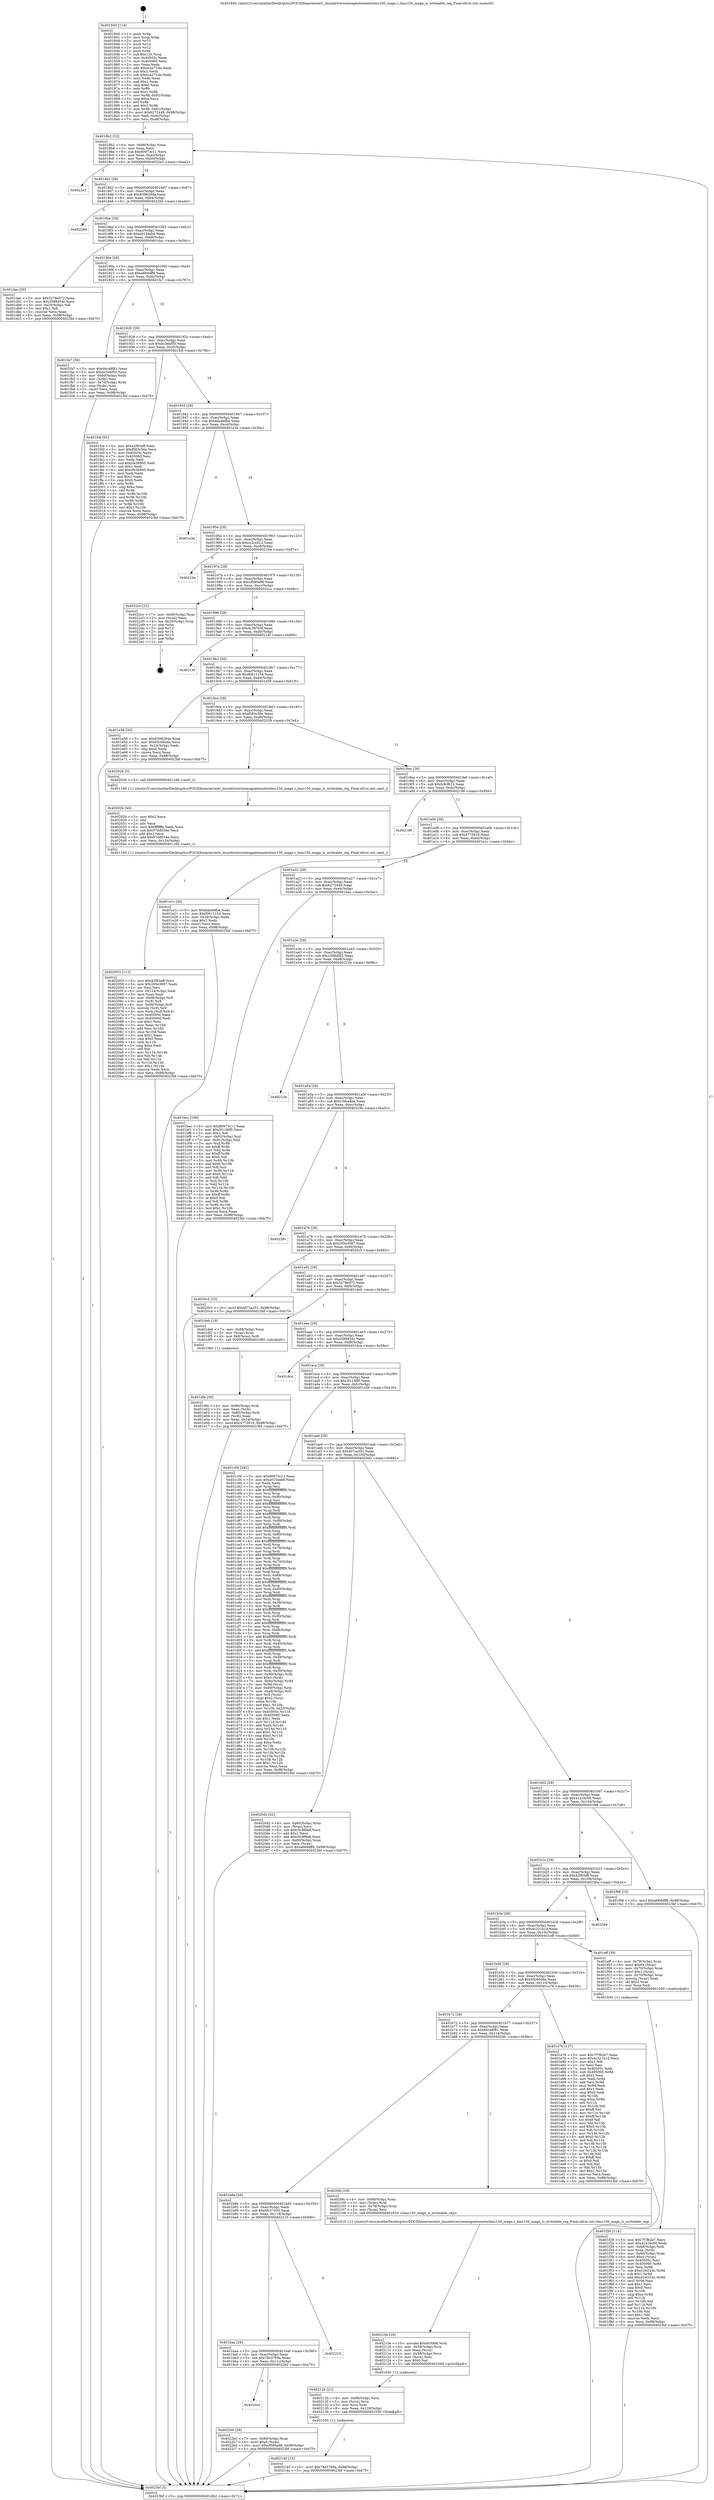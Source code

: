 digraph "0x401840" {
  label = "0x401840 (/mnt/c/Users/mathe/Desktop/tcc/POCII/binaries/extr_linuxdriversiiomagnetometerbmc150_magn.c_bmc150_magn_is_writeable_reg_Final-ollvm.out::main(0))"
  labelloc = "t"
  node[shape=record]

  Entry [label="",width=0.3,height=0.3,shape=circle,fillcolor=black,style=filled]
  "0x4018b2" [label="{
     0x4018b2 [32]\l
     | [instrs]\l
     &nbsp;&nbsp;0x4018b2 \<+6\>: mov -0x98(%rbp),%eax\l
     &nbsp;&nbsp;0x4018b8 \<+2\>: mov %eax,%ecx\l
     &nbsp;&nbsp;0x4018ba \<+6\>: sub $0x80973c11,%ecx\l
     &nbsp;&nbsp;0x4018c0 \<+6\>: mov %eax,-0xac(%rbp)\l
     &nbsp;&nbsp;0x4018c6 \<+6\>: mov %ecx,-0xb0(%rbp)\l
     &nbsp;&nbsp;0x4018cc \<+6\>: je 00000000004022e2 \<main+0xaa2\>\l
  }"]
  "0x4022e2" [label="{
     0x4022e2\l
  }", style=dashed]
  "0x4018d2" [label="{
     0x4018d2 [28]\l
     | [instrs]\l
     &nbsp;&nbsp;0x4018d2 \<+5\>: jmp 00000000004018d7 \<main+0x97\>\l
     &nbsp;&nbsp;0x4018d7 \<+6\>: mov -0xac(%rbp),%eax\l
     &nbsp;&nbsp;0x4018dd \<+5\>: sub $0x9398294a,%eax\l
     &nbsp;&nbsp;0x4018e2 \<+6\>: mov %eax,-0xb4(%rbp)\l
     &nbsp;&nbsp;0x4018e8 \<+6\>: je 000000000040228d \<main+0xa4d\>\l
  }"]
  Exit [label="",width=0.3,height=0.3,shape=circle,fillcolor=black,style=filled,peripheries=2]
  "0x40228d" [label="{
     0x40228d\l
  }", style=dashed]
  "0x4018ee" [label="{
     0x4018ee [28]\l
     | [instrs]\l
     &nbsp;&nbsp;0x4018ee \<+5\>: jmp 00000000004018f3 \<main+0xb3\>\l
     &nbsp;&nbsp;0x4018f3 \<+6\>: mov -0xac(%rbp),%eax\l
     &nbsp;&nbsp;0x4018f9 \<+5\>: sub $0xa015eab6,%eax\l
     &nbsp;&nbsp;0x4018fe \<+6\>: mov %eax,-0xb8(%rbp)\l
     &nbsp;&nbsp;0x401904 \<+6\>: je 0000000000401dac \<main+0x56c\>\l
  }"]
  "0x401bc6" [label="{
     0x401bc6\l
  }", style=dashed]
  "0x401dac" [label="{
     0x401dac [30]\l
     | [instrs]\l
     &nbsp;&nbsp;0x401dac \<+5\>: mov $0x3278e072,%eax\l
     &nbsp;&nbsp;0x401db1 \<+5\>: mov $0x3588454c,%ecx\l
     &nbsp;&nbsp;0x401db6 \<+3\>: mov -0x25(%rbp),%dl\l
     &nbsp;&nbsp;0x401db9 \<+3\>: test $0x1,%dl\l
     &nbsp;&nbsp;0x401dbc \<+3\>: cmovne %ecx,%eax\l
     &nbsp;&nbsp;0x401dbf \<+6\>: mov %eax,-0x98(%rbp)\l
     &nbsp;&nbsp;0x401dc5 \<+5\>: jmp 00000000004023bf \<main+0xb7f\>\l
  }"]
  "0x40190a" [label="{
     0x40190a [28]\l
     | [instrs]\l
     &nbsp;&nbsp;0x40190a \<+5\>: jmp 000000000040190f \<main+0xcf\>\l
     &nbsp;&nbsp;0x40190f \<+6\>: mov -0xac(%rbp),%eax\l
     &nbsp;&nbsp;0x401915 \<+5\>: sub $0xa669dff9,%eax\l
     &nbsp;&nbsp;0x40191a \<+6\>: mov %eax,-0xbc(%rbp)\l
     &nbsp;&nbsp;0x401920 \<+6\>: je 0000000000401fa7 \<main+0x767\>\l
  }"]
  "0x4022b0" [label="{
     0x4022b0 [28]\l
     | [instrs]\l
     &nbsp;&nbsp;0x4022b0 \<+7\>: mov -0x90(%rbp),%rax\l
     &nbsp;&nbsp;0x4022b7 \<+6\>: movl $0x0,(%rax)\l
     &nbsp;&nbsp;0x4022bd \<+10\>: movl $0xcf580a96,-0x98(%rbp)\l
     &nbsp;&nbsp;0x4022c7 \<+5\>: jmp 00000000004023bf \<main+0xb7f\>\l
  }"]
  "0x401fa7" [label="{
     0x401fa7 [36]\l
     | [instrs]\l
     &nbsp;&nbsp;0x401fa7 \<+5\>: mov $0x66c48f81,%eax\l
     &nbsp;&nbsp;0x401fac \<+5\>: mov $0xbc3ebf50,%ecx\l
     &nbsp;&nbsp;0x401fb1 \<+4\>: mov -0x60(%rbp),%rdx\l
     &nbsp;&nbsp;0x401fb5 \<+2\>: mov (%rdx),%esi\l
     &nbsp;&nbsp;0x401fb7 \<+4\>: mov -0x70(%rbp),%rdx\l
     &nbsp;&nbsp;0x401fbb \<+2\>: cmp (%rdx),%esi\l
     &nbsp;&nbsp;0x401fbd \<+3\>: cmovl %ecx,%eax\l
     &nbsp;&nbsp;0x401fc0 \<+6\>: mov %eax,-0x98(%rbp)\l
     &nbsp;&nbsp;0x401fc6 \<+5\>: jmp 00000000004023bf \<main+0xb7f\>\l
  }"]
  "0x401926" [label="{
     0x401926 [28]\l
     | [instrs]\l
     &nbsp;&nbsp;0x401926 \<+5\>: jmp 000000000040192b \<main+0xeb\>\l
     &nbsp;&nbsp;0x40192b \<+6\>: mov -0xac(%rbp),%eax\l
     &nbsp;&nbsp;0x401931 \<+5\>: sub $0xbc3ebf50,%eax\l
     &nbsp;&nbsp;0x401936 \<+6\>: mov %eax,-0xc0(%rbp)\l
     &nbsp;&nbsp;0x40193c \<+6\>: je 0000000000401fcb \<main+0x78b\>\l
  }"]
  "0x401baa" [label="{
     0x401baa [28]\l
     | [instrs]\l
     &nbsp;&nbsp;0x401baa \<+5\>: jmp 0000000000401baf \<main+0x36f\>\l
     &nbsp;&nbsp;0x401baf \<+6\>: mov -0xac(%rbp),%eax\l
     &nbsp;&nbsp;0x401bb5 \<+5\>: sub $0x78e3769a,%eax\l
     &nbsp;&nbsp;0x401bba \<+6\>: mov %eax,-0x11c(%rbp)\l
     &nbsp;&nbsp;0x401bc0 \<+6\>: je 00000000004022b0 \<main+0xa70\>\l
  }"]
  "0x401fcb" [label="{
     0x401fcb [91]\l
     | [instrs]\l
     &nbsp;&nbsp;0x401fcb \<+5\>: mov $0x42f83aff,%eax\l
     &nbsp;&nbsp;0x401fd0 \<+5\>: mov $0xf083c56e,%ecx\l
     &nbsp;&nbsp;0x401fd5 \<+7\>: mov 0x40505c,%edx\l
     &nbsp;&nbsp;0x401fdc \<+7\>: mov 0x405060,%esi\l
     &nbsp;&nbsp;0x401fe3 \<+2\>: mov %edx,%edi\l
     &nbsp;&nbsp;0x401fe5 \<+6\>: sub $0xcfe3b995,%edi\l
     &nbsp;&nbsp;0x401feb \<+3\>: sub $0x1,%edi\l
     &nbsp;&nbsp;0x401fee \<+6\>: add $0xcfe3b995,%edi\l
     &nbsp;&nbsp;0x401ff4 \<+3\>: imul %edi,%edx\l
     &nbsp;&nbsp;0x401ff7 \<+3\>: and $0x1,%edx\l
     &nbsp;&nbsp;0x401ffa \<+3\>: cmp $0x0,%edx\l
     &nbsp;&nbsp;0x401ffd \<+4\>: sete %r8b\l
     &nbsp;&nbsp;0x402001 \<+3\>: cmp $0xa,%esi\l
     &nbsp;&nbsp;0x402004 \<+4\>: setl %r9b\l
     &nbsp;&nbsp;0x402008 \<+3\>: mov %r8b,%r10b\l
     &nbsp;&nbsp;0x40200b \<+3\>: and %r9b,%r10b\l
     &nbsp;&nbsp;0x40200e \<+3\>: xor %r9b,%r8b\l
     &nbsp;&nbsp;0x402011 \<+3\>: or %r8b,%r10b\l
     &nbsp;&nbsp;0x402014 \<+4\>: test $0x1,%r10b\l
     &nbsp;&nbsp;0x402018 \<+3\>: cmovne %ecx,%eax\l
     &nbsp;&nbsp;0x40201b \<+6\>: mov %eax,-0x98(%rbp)\l
     &nbsp;&nbsp;0x402021 \<+5\>: jmp 00000000004023bf \<main+0xb7f\>\l
  }"]
  "0x401942" [label="{
     0x401942 [28]\l
     | [instrs]\l
     &nbsp;&nbsp;0x401942 \<+5\>: jmp 0000000000401947 \<main+0x107\>\l
     &nbsp;&nbsp;0x401947 \<+6\>: mov -0xac(%rbp),%eax\l
     &nbsp;&nbsp;0x40194d \<+5\>: sub $0xbda46fb4,%eax\l
     &nbsp;&nbsp;0x401952 \<+6\>: mov %eax,-0xc4(%rbp)\l
     &nbsp;&nbsp;0x401958 \<+6\>: je 0000000000401e3a \<main+0x5fa\>\l
  }"]
  "0x402210" [label="{
     0x402210\l
  }", style=dashed]
  "0x401e3a" [label="{
     0x401e3a\l
  }", style=dashed]
  "0x40195e" [label="{
     0x40195e [28]\l
     | [instrs]\l
     &nbsp;&nbsp;0x40195e \<+5\>: jmp 0000000000401963 \<main+0x123\>\l
     &nbsp;&nbsp;0x401963 \<+6\>: mov -0xac(%rbp),%eax\l
     &nbsp;&nbsp;0x401969 \<+5\>: sub $0xcc2cc812,%eax\l
     &nbsp;&nbsp;0x40196e \<+6\>: mov %eax,-0xc8(%rbp)\l
     &nbsp;&nbsp;0x401974 \<+6\>: je 00000000004021ba \<main+0x97a\>\l
  }"]
  "0x402140" [label="{
     0x402140 [15]\l
     | [instrs]\l
     &nbsp;&nbsp;0x402140 \<+10\>: movl $0x78e3769a,-0x98(%rbp)\l
     &nbsp;&nbsp;0x40214a \<+5\>: jmp 00000000004023bf \<main+0xb7f\>\l
  }"]
  "0x4021ba" [label="{
     0x4021ba\l
  }", style=dashed]
  "0x40197a" [label="{
     0x40197a [28]\l
     | [instrs]\l
     &nbsp;&nbsp;0x40197a \<+5\>: jmp 000000000040197f \<main+0x13f\>\l
     &nbsp;&nbsp;0x40197f \<+6\>: mov -0xac(%rbp),%eax\l
     &nbsp;&nbsp;0x401985 \<+5\>: sub $0xcf580a96,%eax\l
     &nbsp;&nbsp;0x40198a \<+6\>: mov %eax,-0xcc(%rbp)\l
     &nbsp;&nbsp;0x401990 \<+6\>: je 00000000004022cc \<main+0xa8c\>\l
  }"]
  "0x40212b" [label="{
     0x40212b [21]\l
     | [instrs]\l
     &nbsp;&nbsp;0x40212b \<+4\>: mov -0x68(%rbp),%rcx\l
     &nbsp;&nbsp;0x40212f \<+3\>: mov (%rcx),%rcx\l
     &nbsp;&nbsp;0x402132 \<+3\>: mov %rcx,%rdi\l
     &nbsp;&nbsp;0x402135 \<+6\>: mov %eax,-0x128(%rbp)\l
     &nbsp;&nbsp;0x40213b \<+5\>: call 0000000000401030 \<free@plt\>\l
     | [calls]\l
     &nbsp;&nbsp;0x401030 \{1\} (unknown)\l
  }"]
  "0x4022cc" [label="{
     0x4022cc [22]\l
     | [instrs]\l
     &nbsp;&nbsp;0x4022cc \<+7\>: mov -0x90(%rbp),%rax\l
     &nbsp;&nbsp;0x4022d3 \<+2\>: mov (%rax),%eax\l
     &nbsp;&nbsp;0x4022d5 \<+4\>: lea -0x20(%rbp),%rsp\l
     &nbsp;&nbsp;0x4022d9 \<+1\>: pop %rbx\l
     &nbsp;&nbsp;0x4022da \<+2\>: pop %r12\l
     &nbsp;&nbsp;0x4022dc \<+2\>: pop %r14\l
     &nbsp;&nbsp;0x4022de \<+2\>: pop %r15\l
     &nbsp;&nbsp;0x4022e0 \<+1\>: pop %rbp\l
     &nbsp;&nbsp;0x4022e1 \<+1\>: ret\l
  }"]
  "0x401996" [label="{
     0x401996 [28]\l
     | [instrs]\l
     &nbsp;&nbsp;0x401996 \<+5\>: jmp 000000000040199b \<main+0x15b\>\l
     &nbsp;&nbsp;0x40199b \<+6\>: mov -0xac(%rbp),%eax\l
     &nbsp;&nbsp;0x4019a1 \<+5\>: sub $0xdc387b3f,%eax\l
     &nbsp;&nbsp;0x4019a6 \<+6\>: mov %eax,-0xd0(%rbp)\l
     &nbsp;&nbsp;0x4019ac \<+6\>: je 000000000040214f \<main+0x90f\>\l
  }"]
  "0x40210e" [label="{
     0x40210e [29]\l
     | [instrs]\l
     &nbsp;&nbsp;0x40210e \<+10\>: movabs $0x4030d6,%rdi\l
     &nbsp;&nbsp;0x402118 \<+4\>: mov -0x58(%rbp),%rcx\l
     &nbsp;&nbsp;0x40211c \<+2\>: mov %eax,(%rcx)\l
     &nbsp;&nbsp;0x40211e \<+4\>: mov -0x58(%rbp),%rcx\l
     &nbsp;&nbsp;0x402122 \<+2\>: mov (%rcx),%esi\l
     &nbsp;&nbsp;0x402124 \<+2\>: mov $0x0,%al\l
     &nbsp;&nbsp;0x402126 \<+5\>: call 0000000000401040 \<printf@plt\>\l
     | [calls]\l
     &nbsp;&nbsp;0x401040 \{1\} (unknown)\l
  }"]
  "0x40214f" [label="{
     0x40214f\l
  }", style=dashed]
  "0x4019b2" [label="{
     0x4019b2 [28]\l
     | [instrs]\l
     &nbsp;&nbsp;0x4019b2 \<+5\>: jmp 00000000004019b7 \<main+0x177\>\l
     &nbsp;&nbsp;0x4019b7 \<+6\>: mov -0xac(%rbp),%eax\l
     &nbsp;&nbsp;0x4019bd \<+5\>: sub $0xf0611154,%eax\l
     &nbsp;&nbsp;0x4019c2 \<+6\>: mov %eax,-0xd4(%rbp)\l
     &nbsp;&nbsp;0x4019c8 \<+6\>: je 0000000000401e58 \<main+0x618\>\l
  }"]
  "0x401b8e" [label="{
     0x401b8e [28]\l
     | [instrs]\l
     &nbsp;&nbsp;0x401b8e \<+5\>: jmp 0000000000401b93 \<main+0x353\>\l
     &nbsp;&nbsp;0x401b93 \<+6\>: mov -0xac(%rbp),%eax\l
     &nbsp;&nbsp;0x401b99 \<+5\>: sub $0x6fc57430,%eax\l
     &nbsp;&nbsp;0x401b9e \<+6\>: mov %eax,-0x118(%rbp)\l
     &nbsp;&nbsp;0x401ba4 \<+6\>: je 0000000000402210 \<main+0x9d0\>\l
  }"]
  "0x401e58" [label="{
     0x401e58 [30]\l
     | [instrs]\l
     &nbsp;&nbsp;0x401e58 \<+5\>: mov $0x9398294a,%eax\l
     &nbsp;&nbsp;0x401e5d \<+5\>: mov $0x65c60d4e,%ecx\l
     &nbsp;&nbsp;0x401e62 \<+3\>: mov -0x24(%rbp),%edx\l
     &nbsp;&nbsp;0x401e65 \<+3\>: cmp $0x0,%edx\l
     &nbsp;&nbsp;0x401e68 \<+3\>: cmove %ecx,%eax\l
     &nbsp;&nbsp;0x401e6b \<+6\>: mov %eax,-0x98(%rbp)\l
     &nbsp;&nbsp;0x401e71 \<+5\>: jmp 00000000004023bf \<main+0xb7f\>\l
  }"]
  "0x4019ce" [label="{
     0x4019ce [28]\l
     | [instrs]\l
     &nbsp;&nbsp;0x4019ce \<+5\>: jmp 00000000004019d3 \<main+0x193\>\l
     &nbsp;&nbsp;0x4019d3 \<+6\>: mov -0xac(%rbp),%eax\l
     &nbsp;&nbsp;0x4019d9 \<+5\>: sub $0xf083c56e,%eax\l
     &nbsp;&nbsp;0x4019de \<+6\>: mov %eax,-0xd8(%rbp)\l
     &nbsp;&nbsp;0x4019e4 \<+6\>: je 0000000000402026 \<main+0x7e6\>\l
  }"]
  "0x4020fc" [label="{
     0x4020fc [18]\l
     | [instrs]\l
     &nbsp;&nbsp;0x4020fc \<+4\>: mov -0x68(%rbp),%rax\l
     &nbsp;&nbsp;0x402100 \<+3\>: mov (%rax),%rdi\l
     &nbsp;&nbsp;0x402103 \<+4\>: mov -0x78(%rbp),%rax\l
     &nbsp;&nbsp;0x402107 \<+2\>: mov (%rax),%esi\l
     &nbsp;&nbsp;0x402109 \<+5\>: call 0000000000401610 \<bmc150_magn_is_writeable_reg\>\l
     | [calls]\l
     &nbsp;&nbsp;0x401610 \{1\} (/mnt/c/Users/mathe/Desktop/tcc/POCII/binaries/extr_linuxdriversiiomagnetometerbmc150_magn.c_bmc150_magn_is_writeable_reg_Final-ollvm.out::bmc150_magn_is_writeable_reg)\l
  }"]
  "0x402026" [label="{
     0x402026 [5]\l
     | [instrs]\l
     &nbsp;&nbsp;0x402026 \<+5\>: call 0000000000401160 \<next_i\>\l
     | [calls]\l
     &nbsp;&nbsp;0x401160 \{1\} (/mnt/c/Users/mathe/Desktop/tcc/POCII/binaries/extr_linuxdriversiiomagnetometerbmc150_magn.c_bmc150_magn_is_writeable_reg_Final-ollvm.out::next_i)\l
  }"]
  "0x4019ea" [label="{
     0x4019ea [28]\l
     | [instrs]\l
     &nbsp;&nbsp;0x4019ea \<+5\>: jmp 00000000004019ef \<main+0x1af\>\l
     &nbsp;&nbsp;0x4019ef \<+6\>: mov -0xac(%rbp),%eax\l
     &nbsp;&nbsp;0x4019f5 \<+5\>: sub $0xfc9cf612,%eax\l
     &nbsp;&nbsp;0x4019fa \<+6\>: mov %eax,-0xdc(%rbp)\l
     &nbsp;&nbsp;0x401a00 \<+6\>: je 0000000000402196 \<main+0x956\>\l
  }"]
  "0x402053" [label="{
     0x402053 [112]\l
     | [instrs]\l
     &nbsp;&nbsp;0x402053 \<+5\>: mov $0x42f83aff,%ecx\l
     &nbsp;&nbsp;0x402058 \<+5\>: mov $0x205e3087,%edx\l
     &nbsp;&nbsp;0x40205d \<+2\>: xor %esi,%esi\l
     &nbsp;&nbsp;0x40205f \<+6\>: mov -0x124(%rbp),%edi\l
     &nbsp;&nbsp;0x402065 \<+3\>: imul %eax,%edi\l
     &nbsp;&nbsp;0x402068 \<+4\>: mov -0x68(%rbp),%r8\l
     &nbsp;&nbsp;0x40206c \<+3\>: mov (%r8),%r8\l
     &nbsp;&nbsp;0x40206f \<+4\>: mov -0x60(%rbp),%r9\l
     &nbsp;&nbsp;0x402073 \<+3\>: movslq (%r9),%r9\l
     &nbsp;&nbsp;0x402076 \<+4\>: mov %edi,(%r8,%r9,4)\l
     &nbsp;&nbsp;0x40207a \<+7\>: mov 0x40505c,%eax\l
     &nbsp;&nbsp;0x402081 \<+7\>: mov 0x405060,%edi\l
     &nbsp;&nbsp;0x402088 \<+3\>: sub $0x1,%esi\l
     &nbsp;&nbsp;0x40208b \<+3\>: mov %eax,%r10d\l
     &nbsp;&nbsp;0x40208e \<+3\>: add %esi,%r10d\l
     &nbsp;&nbsp;0x402091 \<+4\>: imul %r10d,%eax\l
     &nbsp;&nbsp;0x402095 \<+3\>: and $0x1,%eax\l
     &nbsp;&nbsp;0x402098 \<+3\>: cmp $0x0,%eax\l
     &nbsp;&nbsp;0x40209b \<+4\>: sete %r11b\l
     &nbsp;&nbsp;0x40209f \<+3\>: cmp $0xa,%edi\l
     &nbsp;&nbsp;0x4020a2 \<+3\>: setl %bl\l
     &nbsp;&nbsp;0x4020a5 \<+3\>: mov %r11b,%r14b\l
     &nbsp;&nbsp;0x4020a8 \<+3\>: and %bl,%r14b\l
     &nbsp;&nbsp;0x4020ab \<+3\>: xor %bl,%r11b\l
     &nbsp;&nbsp;0x4020ae \<+3\>: or %r11b,%r14b\l
     &nbsp;&nbsp;0x4020b1 \<+4\>: test $0x1,%r14b\l
     &nbsp;&nbsp;0x4020b5 \<+3\>: cmovne %edx,%ecx\l
     &nbsp;&nbsp;0x4020b8 \<+6\>: mov %ecx,-0x98(%rbp)\l
     &nbsp;&nbsp;0x4020be \<+5\>: jmp 00000000004023bf \<main+0xb7f\>\l
  }"]
  "0x402196" [label="{
     0x402196\l
  }", style=dashed]
  "0x401a06" [label="{
     0x401a06 [28]\l
     | [instrs]\l
     &nbsp;&nbsp;0x401a06 \<+5\>: jmp 0000000000401a0b \<main+0x1cb\>\l
     &nbsp;&nbsp;0x401a0b \<+6\>: mov -0xac(%rbp),%eax\l
     &nbsp;&nbsp;0x401a11 \<+5\>: sub $0x4773919,%eax\l
     &nbsp;&nbsp;0x401a16 \<+6\>: mov %eax,-0xe0(%rbp)\l
     &nbsp;&nbsp;0x401a1c \<+6\>: je 0000000000401e1c \<main+0x5dc\>\l
  }"]
  "0x40202b" [label="{
     0x40202b [40]\l
     | [instrs]\l
     &nbsp;&nbsp;0x40202b \<+5\>: mov $0x2,%ecx\l
     &nbsp;&nbsp;0x402030 \<+1\>: cltd\l
     &nbsp;&nbsp;0x402031 \<+2\>: idiv %ecx\l
     &nbsp;&nbsp;0x402033 \<+6\>: imul $0xfffffffe,%edx,%ecx\l
     &nbsp;&nbsp;0x402039 \<+6\>: sub $0x97dd034e,%ecx\l
     &nbsp;&nbsp;0x40203f \<+3\>: add $0x1,%ecx\l
     &nbsp;&nbsp;0x402042 \<+6\>: add $0x97dd034e,%ecx\l
     &nbsp;&nbsp;0x402048 \<+6\>: mov %ecx,-0x124(%rbp)\l
     &nbsp;&nbsp;0x40204e \<+5\>: call 0000000000401160 \<next_i\>\l
     | [calls]\l
     &nbsp;&nbsp;0x401160 \{1\} (/mnt/c/Users/mathe/Desktop/tcc/POCII/binaries/extr_linuxdriversiiomagnetometerbmc150_magn.c_bmc150_magn_is_writeable_reg_Final-ollvm.out::next_i)\l
  }"]
  "0x401e1c" [label="{
     0x401e1c [30]\l
     | [instrs]\l
     &nbsp;&nbsp;0x401e1c \<+5\>: mov $0xbda46fb4,%eax\l
     &nbsp;&nbsp;0x401e21 \<+5\>: mov $0xf0611154,%ecx\l
     &nbsp;&nbsp;0x401e26 \<+3\>: mov -0x24(%rbp),%edx\l
     &nbsp;&nbsp;0x401e29 \<+3\>: cmp $0x1,%edx\l
     &nbsp;&nbsp;0x401e2c \<+3\>: cmovl %ecx,%eax\l
     &nbsp;&nbsp;0x401e2f \<+6\>: mov %eax,-0x98(%rbp)\l
     &nbsp;&nbsp;0x401e35 \<+5\>: jmp 00000000004023bf \<main+0xb7f\>\l
  }"]
  "0x401a22" [label="{
     0x401a22 [28]\l
     | [instrs]\l
     &nbsp;&nbsp;0x401a22 \<+5\>: jmp 0000000000401a27 \<main+0x1e7\>\l
     &nbsp;&nbsp;0x401a27 \<+6\>: mov -0xac(%rbp),%eax\l
     &nbsp;&nbsp;0x401a2d \<+5\>: sub $0x6272449,%eax\l
     &nbsp;&nbsp;0x401a32 \<+6\>: mov %eax,-0xe4(%rbp)\l
     &nbsp;&nbsp;0x401a38 \<+6\>: je 0000000000401bec \<main+0x3ac\>\l
  }"]
  "0x401f26" [label="{
     0x401f26 [114]\l
     | [instrs]\l
     &nbsp;&nbsp;0x401f26 \<+5\>: mov $0x7f7fb2e7,%ecx\l
     &nbsp;&nbsp;0x401f2b \<+5\>: mov $0x41a1bc06,%edx\l
     &nbsp;&nbsp;0x401f30 \<+4\>: mov -0x68(%rbp),%rdi\l
     &nbsp;&nbsp;0x401f34 \<+3\>: mov %rax,(%rdi)\l
     &nbsp;&nbsp;0x401f37 \<+4\>: mov -0x60(%rbp),%rax\l
     &nbsp;&nbsp;0x401f3b \<+6\>: movl $0x0,(%rax)\l
     &nbsp;&nbsp;0x401f41 \<+7\>: mov 0x40505c,%esi\l
     &nbsp;&nbsp;0x401f48 \<+8\>: mov 0x405060,%r8d\l
     &nbsp;&nbsp;0x401f50 \<+3\>: mov %esi,%r9d\l
     &nbsp;&nbsp;0x401f53 \<+7\>: sub $0xd1fd324c,%r9d\l
     &nbsp;&nbsp;0x401f5a \<+4\>: sub $0x1,%r9d\l
     &nbsp;&nbsp;0x401f5e \<+7\>: add $0xd1fd324c,%r9d\l
     &nbsp;&nbsp;0x401f65 \<+4\>: imul %r9d,%esi\l
     &nbsp;&nbsp;0x401f69 \<+3\>: and $0x1,%esi\l
     &nbsp;&nbsp;0x401f6c \<+3\>: cmp $0x0,%esi\l
     &nbsp;&nbsp;0x401f6f \<+4\>: sete %r10b\l
     &nbsp;&nbsp;0x401f73 \<+4\>: cmp $0xa,%r8d\l
     &nbsp;&nbsp;0x401f77 \<+4\>: setl %r11b\l
     &nbsp;&nbsp;0x401f7b \<+3\>: mov %r10b,%bl\l
     &nbsp;&nbsp;0x401f7e \<+3\>: and %r11b,%bl\l
     &nbsp;&nbsp;0x401f81 \<+3\>: xor %r11b,%r10b\l
     &nbsp;&nbsp;0x401f84 \<+3\>: or %r10b,%bl\l
     &nbsp;&nbsp;0x401f87 \<+3\>: test $0x1,%bl\l
     &nbsp;&nbsp;0x401f8a \<+3\>: cmovne %edx,%ecx\l
     &nbsp;&nbsp;0x401f8d \<+6\>: mov %ecx,-0x98(%rbp)\l
     &nbsp;&nbsp;0x401f93 \<+5\>: jmp 00000000004023bf \<main+0xb7f\>\l
  }"]
  "0x401bec" [label="{
     0x401bec [106]\l
     | [instrs]\l
     &nbsp;&nbsp;0x401bec \<+5\>: mov $0x80973c11,%eax\l
     &nbsp;&nbsp;0x401bf1 \<+5\>: mov $0x3f11fdf0,%ecx\l
     &nbsp;&nbsp;0x401bf6 \<+2\>: mov $0x1,%dl\l
     &nbsp;&nbsp;0x401bf8 \<+7\>: mov -0x92(%rbp),%sil\l
     &nbsp;&nbsp;0x401bff \<+7\>: mov -0x91(%rbp),%dil\l
     &nbsp;&nbsp;0x401c06 \<+3\>: mov %sil,%r8b\l
     &nbsp;&nbsp;0x401c09 \<+4\>: xor $0xff,%r8b\l
     &nbsp;&nbsp;0x401c0d \<+3\>: mov %dil,%r9b\l
     &nbsp;&nbsp;0x401c10 \<+4\>: xor $0xff,%r9b\l
     &nbsp;&nbsp;0x401c14 \<+3\>: xor $0x0,%dl\l
     &nbsp;&nbsp;0x401c17 \<+3\>: mov %r8b,%r10b\l
     &nbsp;&nbsp;0x401c1a \<+4\>: and $0x0,%r10b\l
     &nbsp;&nbsp;0x401c1e \<+3\>: and %dl,%sil\l
     &nbsp;&nbsp;0x401c21 \<+3\>: mov %r9b,%r11b\l
     &nbsp;&nbsp;0x401c24 \<+4\>: and $0x0,%r11b\l
     &nbsp;&nbsp;0x401c28 \<+3\>: and %dl,%dil\l
     &nbsp;&nbsp;0x401c2b \<+3\>: or %sil,%r10b\l
     &nbsp;&nbsp;0x401c2e \<+3\>: or %dil,%r11b\l
     &nbsp;&nbsp;0x401c31 \<+3\>: xor %r11b,%r10b\l
     &nbsp;&nbsp;0x401c34 \<+3\>: or %r9b,%r8b\l
     &nbsp;&nbsp;0x401c37 \<+4\>: xor $0xff,%r8b\l
     &nbsp;&nbsp;0x401c3b \<+3\>: or $0x0,%dl\l
     &nbsp;&nbsp;0x401c3e \<+3\>: and %dl,%r8b\l
     &nbsp;&nbsp;0x401c41 \<+3\>: or %r8b,%r10b\l
     &nbsp;&nbsp;0x401c44 \<+4\>: test $0x1,%r10b\l
     &nbsp;&nbsp;0x401c48 \<+3\>: cmovne %ecx,%eax\l
     &nbsp;&nbsp;0x401c4b \<+6\>: mov %eax,-0x98(%rbp)\l
     &nbsp;&nbsp;0x401c51 \<+5\>: jmp 00000000004023bf \<main+0xb7f\>\l
  }"]
  "0x401a3e" [label="{
     0x401a3e [28]\l
     | [instrs]\l
     &nbsp;&nbsp;0x401a3e \<+5\>: jmp 0000000000401a43 \<main+0x203\>\l
     &nbsp;&nbsp;0x401a43 \<+6\>: mov -0xac(%rbp),%eax\l
     &nbsp;&nbsp;0x401a49 \<+5\>: sub $0x1008d5f2,%eax\l
     &nbsp;&nbsp;0x401a4e \<+6\>: mov %eax,-0xe8(%rbp)\l
     &nbsp;&nbsp;0x401a54 \<+6\>: je 000000000040223a \<main+0x9fa\>\l
  }"]
  "0x4023bf" [label="{
     0x4023bf [5]\l
     | [instrs]\l
     &nbsp;&nbsp;0x4023bf \<+5\>: jmp 00000000004018b2 \<main+0x72\>\l
  }"]
  "0x401840" [label="{
     0x401840 [114]\l
     | [instrs]\l
     &nbsp;&nbsp;0x401840 \<+1\>: push %rbp\l
     &nbsp;&nbsp;0x401841 \<+3\>: mov %rsp,%rbp\l
     &nbsp;&nbsp;0x401844 \<+2\>: push %r15\l
     &nbsp;&nbsp;0x401846 \<+2\>: push %r14\l
     &nbsp;&nbsp;0x401848 \<+2\>: push %r12\l
     &nbsp;&nbsp;0x40184a \<+1\>: push %rbx\l
     &nbsp;&nbsp;0x40184b \<+7\>: sub $0x120,%rsp\l
     &nbsp;&nbsp;0x401852 \<+7\>: mov 0x40505c,%eax\l
     &nbsp;&nbsp;0x401859 \<+7\>: mov 0x405060,%ecx\l
     &nbsp;&nbsp;0x401860 \<+2\>: mov %eax,%edx\l
     &nbsp;&nbsp;0x401862 \<+6\>: add $0xeca271da,%edx\l
     &nbsp;&nbsp;0x401868 \<+3\>: sub $0x1,%edx\l
     &nbsp;&nbsp;0x40186b \<+6\>: sub $0xeca271da,%edx\l
     &nbsp;&nbsp;0x401871 \<+3\>: imul %edx,%eax\l
     &nbsp;&nbsp;0x401874 \<+3\>: and $0x1,%eax\l
     &nbsp;&nbsp;0x401877 \<+3\>: cmp $0x0,%eax\l
     &nbsp;&nbsp;0x40187a \<+4\>: sete %r8b\l
     &nbsp;&nbsp;0x40187e \<+4\>: and $0x1,%r8b\l
     &nbsp;&nbsp;0x401882 \<+7\>: mov %r8b,-0x92(%rbp)\l
     &nbsp;&nbsp;0x401889 \<+3\>: cmp $0xa,%ecx\l
     &nbsp;&nbsp;0x40188c \<+4\>: setl %r8b\l
     &nbsp;&nbsp;0x401890 \<+4\>: and $0x1,%r8b\l
     &nbsp;&nbsp;0x401894 \<+7\>: mov %r8b,-0x91(%rbp)\l
     &nbsp;&nbsp;0x40189b \<+10\>: movl $0x6272449,-0x98(%rbp)\l
     &nbsp;&nbsp;0x4018a5 \<+6\>: mov %edi,-0x9c(%rbp)\l
     &nbsp;&nbsp;0x4018ab \<+7\>: mov %rsi,-0xa8(%rbp)\l
  }"]
  "0x401b72" [label="{
     0x401b72 [28]\l
     | [instrs]\l
     &nbsp;&nbsp;0x401b72 \<+5\>: jmp 0000000000401b77 \<main+0x337\>\l
     &nbsp;&nbsp;0x401b77 \<+6\>: mov -0xac(%rbp),%eax\l
     &nbsp;&nbsp;0x401b7d \<+5\>: sub $0x66c48f81,%eax\l
     &nbsp;&nbsp;0x401b82 \<+6\>: mov %eax,-0x114(%rbp)\l
     &nbsp;&nbsp;0x401b88 \<+6\>: je 00000000004020fc \<main+0x8bc\>\l
  }"]
  "0x40223a" [label="{
     0x40223a\l
  }", style=dashed]
  "0x401a5a" [label="{
     0x401a5a [28]\l
     | [instrs]\l
     &nbsp;&nbsp;0x401a5a \<+5\>: jmp 0000000000401a5f \<main+0x21f\>\l
     &nbsp;&nbsp;0x401a5f \<+6\>: mov -0xac(%rbp),%eax\l
     &nbsp;&nbsp;0x401a65 \<+5\>: sub $0x159ce4ee,%eax\l
     &nbsp;&nbsp;0x401a6a \<+6\>: mov %eax,-0xec(%rbp)\l
     &nbsp;&nbsp;0x401a70 \<+6\>: je 000000000040229c \<main+0xa5c\>\l
  }"]
  "0x401e76" [label="{
     0x401e76 [137]\l
     | [instrs]\l
     &nbsp;&nbsp;0x401e76 \<+5\>: mov $0x7f7fb2e7,%eax\l
     &nbsp;&nbsp;0x401e7b \<+5\>: mov $0x4c321b1d,%ecx\l
     &nbsp;&nbsp;0x401e80 \<+2\>: mov $0x1,%dl\l
     &nbsp;&nbsp;0x401e82 \<+2\>: xor %esi,%esi\l
     &nbsp;&nbsp;0x401e84 \<+7\>: mov 0x40505c,%edi\l
     &nbsp;&nbsp;0x401e8b \<+8\>: mov 0x405060,%r8d\l
     &nbsp;&nbsp;0x401e93 \<+3\>: sub $0x1,%esi\l
     &nbsp;&nbsp;0x401e96 \<+3\>: mov %edi,%r9d\l
     &nbsp;&nbsp;0x401e99 \<+3\>: add %esi,%r9d\l
     &nbsp;&nbsp;0x401e9c \<+4\>: imul %r9d,%edi\l
     &nbsp;&nbsp;0x401ea0 \<+3\>: and $0x1,%edi\l
     &nbsp;&nbsp;0x401ea3 \<+3\>: cmp $0x0,%edi\l
     &nbsp;&nbsp;0x401ea6 \<+4\>: sete %r10b\l
     &nbsp;&nbsp;0x401eaa \<+4\>: cmp $0xa,%r8d\l
     &nbsp;&nbsp;0x401eae \<+4\>: setl %r11b\l
     &nbsp;&nbsp;0x401eb2 \<+3\>: mov %r10b,%bl\l
     &nbsp;&nbsp;0x401eb5 \<+3\>: xor $0xff,%bl\l
     &nbsp;&nbsp;0x401eb8 \<+3\>: mov %r11b,%r14b\l
     &nbsp;&nbsp;0x401ebb \<+4\>: xor $0xff,%r14b\l
     &nbsp;&nbsp;0x401ebf \<+3\>: xor $0x0,%dl\l
     &nbsp;&nbsp;0x401ec2 \<+3\>: mov %bl,%r15b\l
     &nbsp;&nbsp;0x401ec5 \<+4\>: and $0x0,%r15b\l
     &nbsp;&nbsp;0x401ec9 \<+3\>: and %dl,%r10b\l
     &nbsp;&nbsp;0x401ecc \<+3\>: mov %r14b,%r12b\l
     &nbsp;&nbsp;0x401ecf \<+4\>: and $0x0,%r12b\l
     &nbsp;&nbsp;0x401ed3 \<+3\>: and %dl,%r11b\l
     &nbsp;&nbsp;0x401ed6 \<+3\>: or %r10b,%r15b\l
     &nbsp;&nbsp;0x401ed9 \<+3\>: or %r11b,%r12b\l
     &nbsp;&nbsp;0x401edc \<+3\>: xor %r12b,%r15b\l
     &nbsp;&nbsp;0x401edf \<+3\>: or %r14b,%bl\l
     &nbsp;&nbsp;0x401ee2 \<+3\>: xor $0xff,%bl\l
     &nbsp;&nbsp;0x401ee5 \<+3\>: or $0x0,%dl\l
     &nbsp;&nbsp;0x401ee8 \<+2\>: and %dl,%bl\l
     &nbsp;&nbsp;0x401eea \<+3\>: or %bl,%r15b\l
     &nbsp;&nbsp;0x401eed \<+4\>: test $0x1,%r15b\l
     &nbsp;&nbsp;0x401ef1 \<+3\>: cmovne %ecx,%eax\l
     &nbsp;&nbsp;0x401ef4 \<+6\>: mov %eax,-0x98(%rbp)\l
     &nbsp;&nbsp;0x401efa \<+5\>: jmp 00000000004023bf \<main+0xb7f\>\l
  }"]
  "0x40229c" [label="{
     0x40229c\l
  }", style=dashed]
  "0x401a76" [label="{
     0x401a76 [28]\l
     | [instrs]\l
     &nbsp;&nbsp;0x401a76 \<+5\>: jmp 0000000000401a7b \<main+0x23b\>\l
     &nbsp;&nbsp;0x401a7b \<+6\>: mov -0xac(%rbp),%eax\l
     &nbsp;&nbsp;0x401a81 \<+5\>: sub $0x205e3087,%eax\l
     &nbsp;&nbsp;0x401a86 \<+6\>: mov %eax,-0xf0(%rbp)\l
     &nbsp;&nbsp;0x401a8c \<+6\>: je 00000000004020c3 \<main+0x883\>\l
  }"]
  "0x401b56" [label="{
     0x401b56 [28]\l
     | [instrs]\l
     &nbsp;&nbsp;0x401b56 \<+5\>: jmp 0000000000401b5b \<main+0x31b\>\l
     &nbsp;&nbsp;0x401b5b \<+6\>: mov -0xac(%rbp),%eax\l
     &nbsp;&nbsp;0x401b61 \<+5\>: sub $0x65c60d4e,%eax\l
     &nbsp;&nbsp;0x401b66 \<+6\>: mov %eax,-0x110(%rbp)\l
     &nbsp;&nbsp;0x401b6c \<+6\>: je 0000000000401e76 \<main+0x636\>\l
  }"]
  "0x4020c3" [label="{
     0x4020c3 [15]\l
     | [instrs]\l
     &nbsp;&nbsp;0x4020c3 \<+10\>: movl $0x407ca351,-0x98(%rbp)\l
     &nbsp;&nbsp;0x4020cd \<+5\>: jmp 00000000004023bf \<main+0xb7f\>\l
  }"]
  "0x401a92" [label="{
     0x401a92 [28]\l
     | [instrs]\l
     &nbsp;&nbsp;0x401a92 \<+5\>: jmp 0000000000401a97 \<main+0x257\>\l
     &nbsp;&nbsp;0x401a97 \<+6\>: mov -0xac(%rbp),%eax\l
     &nbsp;&nbsp;0x401a9d \<+5\>: sub $0x3278e072,%eax\l
     &nbsp;&nbsp;0x401aa2 \<+6\>: mov %eax,-0xf4(%rbp)\l
     &nbsp;&nbsp;0x401aa8 \<+6\>: je 0000000000401deb \<main+0x5ab\>\l
  }"]
  "0x401eff" [label="{
     0x401eff [39]\l
     | [instrs]\l
     &nbsp;&nbsp;0x401eff \<+4\>: mov -0x78(%rbp),%rax\l
     &nbsp;&nbsp;0x401f03 \<+6\>: movl $0x64,(%rax)\l
     &nbsp;&nbsp;0x401f09 \<+4\>: mov -0x70(%rbp),%rax\l
     &nbsp;&nbsp;0x401f0d \<+6\>: movl $0x1,(%rax)\l
     &nbsp;&nbsp;0x401f13 \<+4\>: mov -0x70(%rbp),%rax\l
     &nbsp;&nbsp;0x401f17 \<+3\>: movslq (%rax),%rax\l
     &nbsp;&nbsp;0x401f1a \<+4\>: shl $0x2,%rax\l
     &nbsp;&nbsp;0x401f1e \<+3\>: mov %rax,%rdi\l
     &nbsp;&nbsp;0x401f21 \<+5\>: call 0000000000401050 \<malloc@plt\>\l
     | [calls]\l
     &nbsp;&nbsp;0x401050 \{1\} (unknown)\l
  }"]
  "0x401deb" [label="{
     0x401deb [19]\l
     | [instrs]\l
     &nbsp;&nbsp;0x401deb \<+7\>: mov -0x88(%rbp),%rax\l
     &nbsp;&nbsp;0x401df2 \<+3\>: mov (%rax),%rax\l
     &nbsp;&nbsp;0x401df5 \<+4\>: mov 0x8(%rax),%rdi\l
     &nbsp;&nbsp;0x401df9 \<+5\>: call 0000000000401060 \<atoi@plt\>\l
     | [calls]\l
     &nbsp;&nbsp;0x401060 \{1\} (unknown)\l
  }"]
  "0x401aae" [label="{
     0x401aae [28]\l
     | [instrs]\l
     &nbsp;&nbsp;0x401aae \<+5\>: jmp 0000000000401ab3 \<main+0x273\>\l
     &nbsp;&nbsp;0x401ab3 \<+6\>: mov -0xac(%rbp),%eax\l
     &nbsp;&nbsp;0x401ab9 \<+5\>: sub $0x3588454c,%eax\l
     &nbsp;&nbsp;0x401abe \<+6\>: mov %eax,-0xf8(%rbp)\l
     &nbsp;&nbsp;0x401ac4 \<+6\>: je 0000000000401dca \<main+0x58a\>\l
  }"]
  "0x401b3a" [label="{
     0x401b3a [28]\l
     | [instrs]\l
     &nbsp;&nbsp;0x401b3a \<+5\>: jmp 0000000000401b3f \<main+0x2ff\>\l
     &nbsp;&nbsp;0x401b3f \<+6\>: mov -0xac(%rbp),%eax\l
     &nbsp;&nbsp;0x401b45 \<+5\>: sub $0x4c321b1d,%eax\l
     &nbsp;&nbsp;0x401b4a \<+6\>: mov %eax,-0x10c(%rbp)\l
     &nbsp;&nbsp;0x401b50 \<+6\>: je 0000000000401eff \<main+0x6bf\>\l
  }"]
  "0x401dca" [label="{
     0x401dca\l
  }", style=dashed]
  "0x401aca" [label="{
     0x401aca [28]\l
     | [instrs]\l
     &nbsp;&nbsp;0x401aca \<+5\>: jmp 0000000000401acf \<main+0x28f\>\l
     &nbsp;&nbsp;0x401acf \<+6\>: mov -0xac(%rbp),%eax\l
     &nbsp;&nbsp;0x401ad5 \<+5\>: sub $0x3f11fdf0,%eax\l
     &nbsp;&nbsp;0x401ada \<+6\>: mov %eax,-0xfc(%rbp)\l
     &nbsp;&nbsp;0x401ae0 \<+6\>: je 0000000000401c56 \<main+0x416\>\l
  }"]
  "0x40236e" [label="{
     0x40236e\l
  }", style=dashed]
  "0x401c56" [label="{
     0x401c56 [342]\l
     | [instrs]\l
     &nbsp;&nbsp;0x401c56 \<+5\>: mov $0x80973c11,%eax\l
     &nbsp;&nbsp;0x401c5b \<+5\>: mov $0xa015eab6,%ecx\l
     &nbsp;&nbsp;0x401c60 \<+2\>: xor %edx,%edx\l
     &nbsp;&nbsp;0x401c62 \<+3\>: mov %rsp,%rsi\l
     &nbsp;&nbsp;0x401c65 \<+4\>: add $0xfffffffffffffff0,%rsi\l
     &nbsp;&nbsp;0x401c69 \<+3\>: mov %rsi,%rsp\l
     &nbsp;&nbsp;0x401c6c \<+7\>: mov %rsi,-0x90(%rbp)\l
     &nbsp;&nbsp;0x401c73 \<+3\>: mov %rsp,%rsi\l
     &nbsp;&nbsp;0x401c76 \<+4\>: add $0xfffffffffffffff0,%rsi\l
     &nbsp;&nbsp;0x401c7a \<+3\>: mov %rsi,%rsp\l
     &nbsp;&nbsp;0x401c7d \<+3\>: mov %rsp,%rdi\l
     &nbsp;&nbsp;0x401c80 \<+4\>: add $0xfffffffffffffff0,%rdi\l
     &nbsp;&nbsp;0x401c84 \<+3\>: mov %rdi,%rsp\l
     &nbsp;&nbsp;0x401c87 \<+7\>: mov %rdi,-0x88(%rbp)\l
     &nbsp;&nbsp;0x401c8e \<+3\>: mov %rsp,%rdi\l
     &nbsp;&nbsp;0x401c91 \<+4\>: add $0xfffffffffffffff0,%rdi\l
     &nbsp;&nbsp;0x401c95 \<+3\>: mov %rdi,%rsp\l
     &nbsp;&nbsp;0x401c98 \<+4\>: mov %rdi,-0x80(%rbp)\l
     &nbsp;&nbsp;0x401c9c \<+3\>: mov %rsp,%rdi\l
     &nbsp;&nbsp;0x401c9f \<+4\>: add $0xfffffffffffffff0,%rdi\l
     &nbsp;&nbsp;0x401ca3 \<+3\>: mov %rdi,%rsp\l
     &nbsp;&nbsp;0x401ca6 \<+4\>: mov %rdi,-0x78(%rbp)\l
     &nbsp;&nbsp;0x401caa \<+3\>: mov %rsp,%rdi\l
     &nbsp;&nbsp;0x401cad \<+4\>: add $0xfffffffffffffff0,%rdi\l
     &nbsp;&nbsp;0x401cb1 \<+3\>: mov %rdi,%rsp\l
     &nbsp;&nbsp;0x401cb4 \<+4\>: mov %rdi,-0x70(%rbp)\l
     &nbsp;&nbsp;0x401cb8 \<+3\>: mov %rsp,%rdi\l
     &nbsp;&nbsp;0x401cbb \<+4\>: add $0xfffffffffffffff0,%rdi\l
     &nbsp;&nbsp;0x401cbf \<+3\>: mov %rdi,%rsp\l
     &nbsp;&nbsp;0x401cc2 \<+4\>: mov %rdi,-0x68(%rbp)\l
     &nbsp;&nbsp;0x401cc6 \<+3\>: mov %rsp,%rdi\l
     &nbsp;&nbsp;0x401cc9 \<+4\>: add $0xfffffffffffffff0,%rdi\l
     &nbsp;&nbsp;0x401ccd \<+3\>: mov %rdi,%rsp\l
     &nbsp;&nbsp;0x401cd0 \<+4\>: mov %rdi,-0x60(%rbp)\l
     &nbsp;&nbsp;0x401cd4 \<+3\>: mov %rsp,%rdi\l
     &nbsp;&nbsp;0x401cd7 \<+4\>: add $0xfffffffffffffff0,%rdi\l
     &nbsp;&nbsp;0x401cdb \<+3\>: mov %rdi,%rsp\l
     &nbsp;&nbsp;0x401cde \<+4\>: mov %rdi,-0x58(%rbp)\l
     &nbsp;&nbsp;0x401ce2 \<+3\>: mov %rsp,%rdi\l
     &nbsp;&nbsp;0x401ce5 \<+4\>: add $0xfffffffffffffff0,%rdi\l
     &nbsp;&nbsp;0x401ce9 \<+3\>: mov %rdi,%rsp\l
     &nbsp;&nbsp;0x401cec \<+4\>: mov %rdi,-0x50(%rbp)\l
     &nbsp;&nbsp;0x401cf0 \<+3\>: mov %rsp,%rdi\l
     &nbsp;&nbsp;0x401cf3 \<+4\>: add $0xfffffffffffffff0,%rdi\l
     &nbsp;&nbsp;0x401cf7 \<+3\>: mov %rdi,%rsp\l
     &nbsp;&nbsp;0x401cfa \<+4\>: mov %rdi,-0x48(%rbp)\l
     &nbsp;&nbsp;0x401cfe \<+3\>: mov %rsp,%rdi\l
     &nbsp;&nbsp;0x401d01 \<+4\>: add $0xfffffffffffffff0,%rdi\l
     &nbsp;&nbsp;0x401d05 \<+3\>: mov %rdi,%rsp\l
     &nbsp;&nbsp;0x401d08 \<+4\>: mov %rdi,-0x40(%rbp)\l
     &nbsp;&nbsp;0x401d0c \<+3\>: mov %rsp,%rdi\l
     &nbsp;&nbsp;0x401d0f \<+4\>: add $0xfffffffffffffff0,%rdi\l
     &nbsp;&nbsp;0x401d13 \<+3\>: mov %rdi,%rsp\l
     &nbsp;&nbsp;0x401d16 \<+4\>: mov %rdi,-0x38(%rbp)\l
     &nbsp;&nbsp;0x401d1a \<+3\>: mov %rsp,%rdi\l
     &nbsp;&nbsp;0x401d1d \<+4\>: add $0xfffffffffffffff0,%rdi\l
     &nbsp;&nbsp;0x401d21 \<+3\>: mov %rdi,%rsp\l
     &nbsp;&nbsp;0x401d24 \<+4\>: mov %rdi,-0x30(%rbp)\l
     &nbsp;&nbsp;0x401d28 \<+7\>: mov -0x90(%rbp),%rdi\l
     &nbsp;&nbsp;0x401d2f \<+6\>: movl $0x0,(%rdi)\l
     &nbsp;&nbsp;0x401d35 \<+7\>: mov -0x9c(%rbp),%r8d\l
     &nbsp;&nbsp;0x401d3c \<+3\>: mov %r8d,(%rsi)\l
     &nbsp;&nbsp;0x401d3f \<+7\>: mov -0x88(%rbp),%rdi\l
     &nbsp;&nbsp;0x401d46 \<+7\>: mov -0xa8(%rbp),%r9\l
     &nbsp;&nbsp;0x401d4d \<+3\>: mov %r9,(%rdi)\l
     &nbsp;&nbsp;0x401d50 \<+3\>: cmpl $0x2,(%rsi)\l
     &nbsp;&nbsp;0x401d53 \<+4\>: setne %r10b\l
     &nbsp;&nbsp;0x401d57 \<+4\>: and $0x1,%r10b\l
     &nbsp;&nbsp;0x401d5b \<+4\>: mov %r10b,-0x25(%rbp)\l
     &nbsp;&nbsp;0x401d5f \<+8\>: mov 0x40505c,%r11d\l
     &nbsp;&nbsp;0x401d67 \<+7\>: mov 0x405060,%ebx\l
     &nbsp;&nbsp;0x401d6e \<+3\>: sub $0x1,%edx\l
     &nbsp;&nbsp;0x401d71 \<+3\>: mov %r11d,%r14d\l
     &nbsp;&nbsp;0x401d74 \<+3\>: add %edx,%r14d\l
     &nbsp;&nbsp;0x401d77 \<+4\>: imul %r14d,%r11d\l
     &nbsp;&nbsp;0x401d7b \<+4\>: and $0x1,%r11d\l
     &nbsp;&nbsp;0x401d7f \<+4\>: cmp $0x0,%r11d\l
     &nbsp;&nbsp;0x401d83 \<+4\>: sete %r10b\l
     &nbsp;&nbsp;0x401d87 \<+3\>: cmp $0xa,%ebx\l
     &nbsp;&nbsp;0x401d8a \<+4\>: setl %r15b\l
     &nbsp;&nbsp;0x401d8e \<+3\>: mov %r10b,%r12b\l
     &nbsp;&nbsp;0x401d91 \<+3\>: and %r15b,%r12b\l
     &nbsp;&nbsp;0x401d94 \<+3\>: xor %r15b,%r10b\l
     &nbsp;&nbsp;0x401d97 \<+3\>: or %r10b,%r12b\l
     &nbsp;&nbsp;0x401d9a \<+4\>: test $0x1,%r12b\l
     &nbsp;&nbsp;0x401d9e \<+3\>: cmovne %ecx,%eax\l
     &nbsp;&nbsp;0x401da1 \<+6\>: mov %eax,-0x98(%rbp)\l
     &nbsp;&nbsp;0x401da7 \<+5\>: jmp 00000000004023bf \<main+0xb7f\>\l
  }"]
  "0x401ae6" [label="{
     0x401ae6 [28]\l
     | [instrs]\l
     &nbsp;&nbsp;0x401ae6 \<+5\>: jmp 0000000000401aeb \<main+0x2ab\>\l
     &nbsp;&nbsp;0x401aeb \<+6\>: mov -0xac(%rbp),%eax\l
     &nbsp;&nbsp;0x401af1 \<+5\>: sub $0x407ca351,%eax\l
     &nbsp;&nbsp;0x401af6 \<+6\>: mov %eax,-0x100(%rbp)\l
     &nbsp;&nbsp;0x401afc \<+6\>: je 00000000004020d2 \<main+0x892\>\l
  }"]
  "0x401b1e" [label="{
     0x401b1e [28]\l
     | [instrs]\l
     &nbsp;&nbsp;0x401b1e \<+5\>: jmp 0000000000401b23 \<main+0x2e3\>\l
     &nbsp;&nbsp;0x401b23 \<+6\>: mov -0xac(%rbp),%eax\l
     &nbsp;&nbsp;0x401b29 \<+5\>: sub $0x42f83aff,%eax\l
     &nbsp;&nbsp;0x401b2e \<+6\>: mov %eax,-0x108(%rbp)\l
     &nbsp;&nbsp;0x401b34 \<+6\>: je 000000000040236e \<main+0xb2e\>\l
  }"]
  "0x401dfe" [label="{
     0x401dfe [30]\l
     | [instrs]\l
     &nbsp;&nbsp;0x401dfe \<+4\>: mov -0x80(%rbp),%rdi\l
     &nbsp;&nbsp;0x401e02 \<+2\>: mov %eax,(%rdi)\l
     &nbsp;&nbsp;0x401e04 \<+4\>: mov -0x80(%rbp),%rdi\l
     &nbsp;&nbsp;0x401e08 \<+2\>: mov (%rdi),%eax\l
     &nbsp;&nbsp;0x401e0a \<+3\>: mov %eax,-0x24(%rbp)\l
     &nbsp;&nbsp;0x401e0d \<+10\>: movl $0x4773919,-0x98(%rbp)\l
     &nbsp;&nbsp;0x401e17 \<+5\>: jmp 00000000004023bf \<main+0xb7f\>\l
  }"]
  "0x401f98" [label="{
     0x401f98 [15]\l
     | [instrs]\l
     &nbsp;&nbsp;0x401f98 \<+10\>: movl $0xa669dff9,-0x98(%rbp)\l
     &nbsp;&nbsp;0x401fa2 \<+5\>: jmp 00000000004023bf \<main+0xb7f\>\l
  }"]
  "0x4020d2" [label="{
     0x4020d2 [42]\l
     | [instrs]\l
     &nbsp;&nbsp;0x4020d2 \<+4\>: mov -0x60(%rbp),%rax\l
     &nbsp;&nbsp;0x4020d6 \<+2\>: mov (%rax),%ecx\l
     &nbsp;&nbsp;0x4020d8 \<+6\>: sub $0xc5c8f6e8,%ecx\l
     &nbsp;&nbsp;0x4020de \<+3\>: add $0x1,%ecx\l
     &nbsp;&nbsp;0x4020e1 \<+6\>: add $0xc5c8f6e8,%ecx\l
     &nbsp;&nbsp;0x4020e7 \<+4\>: mov -0x60(%rbp),%rax\l
     &nbsp;&nbsp;0x4020eb \<+2\>: mov %ecx,(%rax)\l
     &nbsp;&nbsp;0x4020ed \<+10\>: movl $0xa669dff9,-0x98(%rbp)\l
     &nbsp;&nbsp;0x4020f7 \<+5\>: jmp 00000000004023bf \<main+0xb7f\>\l
  }"]
  "0x401b02" [label="{
     0x401b02 [28]\l
     | [instrs]\l
     &nbsp;&nbsp;0x401b02 \<+5\>: jmp 0000000000401b07 \<main+0x2c7\>\l
     &nbsp;&nbsp;0x401b07 \<+6\>: mov -0xac(%rbp),%eax\l
     &nbsp;&nbsp;0x401b0d \<+5\>: sub $0x41a1bc06,%eax\l
     &nbsp;&nbsp;0x401b12 \<+6\>: mov %eax,-0x104(%rbp)\l
     &nbsp;&nbsp;0x401b18 \<+6\>: je 0000000000401f98 \<main+0x758\>\l
  }"]
  Entry -> "0x401840" [label=" 1"]
  "0x4018b2" -> "0x4022e2" [label=" 0"]
  "0x4018b2" -> "0x4018d2" [label=" 18"]
  "0x4022cc" -> Exit [label=" 1"]
  "0x4018d2" -> "0x40228d" [label=" 0"]
  "0x4018d2" -> "0x4018ee" [label=" 18"]
  "0x4022b0" -> "0x4023bf" [label=" 1"]
  "0x4018ee" -> "0x401dac" [label=" 1"]
  "0x4018ee" -> "0x40190a" [label=" 17"]
  "0x401baa" -> "0x401bc6" [label=" 0"]
  "0x40190a" -> "0x401fa7" [label=" 2"]
  "0x40190a" -> "0x401926" [label=" 15"]
  "0x401baa" -> "0x4022b0" [label=" 1"]
  "0x401926" -> "0x401fcb" [label=" 1"]
  "0x401926" -> "0x401942" [label=" 14"]
  "0x401b8e" -> "0x401baa" [label=" 1"]
  "0x401942" -> "0x401e3a" [label=" 0"]
  "0x401942" -> "0x40195e" [label=" 14"]
  "0x401b8e" -> "0x402210" [label=" 0"]
  "0x40195e" -> "0x4021ba" [label=" 0"]
  "0x40195e" -> "0x40197a" [label=" 14"]
  "0x402140" -> "0x4023bf" [label=" 1"]
  "0x40197a" -> "0x4022cc" [label=" 1"]
  "0x40197a" -> "0x401996" [label=" 13"]
  "0x40212b" -> "0x402140" [label=" 1"]
  "0x401996" -> "0x40214f" [label=" 0"]
  "0x401996" -> "0x4019b2" [label=" 13"]
  "0x40210e" -> "0x40212b" [label=" 1"]
  "0x4019b2" -> "0x401e58" [label=" 1"]
  "0x4019b2" -> "0x4019ce" [label=" 12"]
  "0x4020fc" -> "0x40210e" [label=" 1"]
  "0x4019ce" -> "0x402026" [label=" 1"]
  "0x4019ce" -> "0x4019ea" [label=" 11"]
  "0x401b72" -> "0x401b8e" [label=" 1"]
  "0x4019ea" -> "0x402196" [label=" 0"]
  "0x4019ea" -> "0x401a06" [label=" 11"]
  "0x401b72" -> "0x4020fc" [label=" 1"]
  "0x401a06" -> "0x401e1c" [label=" 1"]
  "0x401a06" -> "0x401a22" [label=" 10"]
  "0x4020d2" -> "0x4023bf" [label=" 1"]
  "0x401a22" -> "0x401bec" [label=" 1"]
  "0x401a22" -> "0x401a3e" [label=" 9"]
  "0x401bec" -> "0x4023bf" [label=" 1"]
  "0x401840" -> "0x4018b2" [label=" 1"]
  "0x4023bf" -> "0x4018b2" [label=" 17"]
  "0x4020c3" -> "0x4023bf" [label=" 1"]
  "0x401a3e" -> "0x40223a" [label=" 0"]
  "0x401a3e" -> "0x401a5a" [label=" 9"]
  "0x402053" -> "0x4023bf" [label=" 1"]
  "0x401a5a" -> "0x40229c" [label=" 0"]
  "0x401a5a" -> "0x401a76" [label=" 9"]
  "0x40202b" -> "0x402053" [label=" 1"]
  "0x401a76" -> "0x4020c3" [label=" 1"]
  "0x401a76" -> "0x401a92" [label=" 8"]
  "0x401fcb" -> "0x4023bf" [label=" 1"]
  "0x401a92" -> "0x401deb" [label=" 1"]
  "0x401a92" -> "0x401aae" [label=" 7"]
  "0x401fa7" -> "0x4023bf" [label=" 2"]
  "0x401aae" -> "0x401dca" [label=" 0"]
  "0x401aae" -> "0x401aca" [label=" 7"]
  "0x401f26" -> "0x4023bf" [label=" 1"]
  "0x401aca" -> "0x401c56" [label=" 1"]
  "0x401aca" -> "0x401ae6" [label=" 6"]
  "0x401eff" -> "0x401f26" [label=" 1"]
  "0x401c56" -> "0x4023bf" [label=" 1"]
  "0x401dac" -> "0x4023bf" [label=" 1"]
  "0x401deb" -> "0x401dfe" [label=" 1"]
  "0x401dfe" -> "0x4023bf" [label=" 1"]
  "0x401e1c" -> "0x4023bf" [label=" 1"]
  "0x401e58" -> "0x4023bf" [label=" 1"]
  "0x401b56" -> "0x401b72" [label=" 2"]
  "0x401ae6" -> "0x4020d2" [label=" 1"]
  "0x401ae6" -> "0x401b02" [label=" 5"]
  "0x401b56" -> "0x401e76" [label=" 1"]
  "0x401b02" -> "0x401f98" [label=" 1"]
  "0x401b02" -> "0x401b1e" [label=" 4"]
  "0x401e76" -> "0x4023bf" [label=" 1"]
  "0x401b1e" -> "0x40236e" [label=" 0"]
  "0x401b1e" -> "0x401b3a" [label=" 4"]
  "0x401f98" -> "0x4023bf" [label=" 1"]
  "0x401b3a" -> "0x401eff" [label=" 1"]
  "0x401b3a" -> "0x401b56" [label=" 3"]
  "0x402026" -> "0x40202b" [label=" 1"]
}
